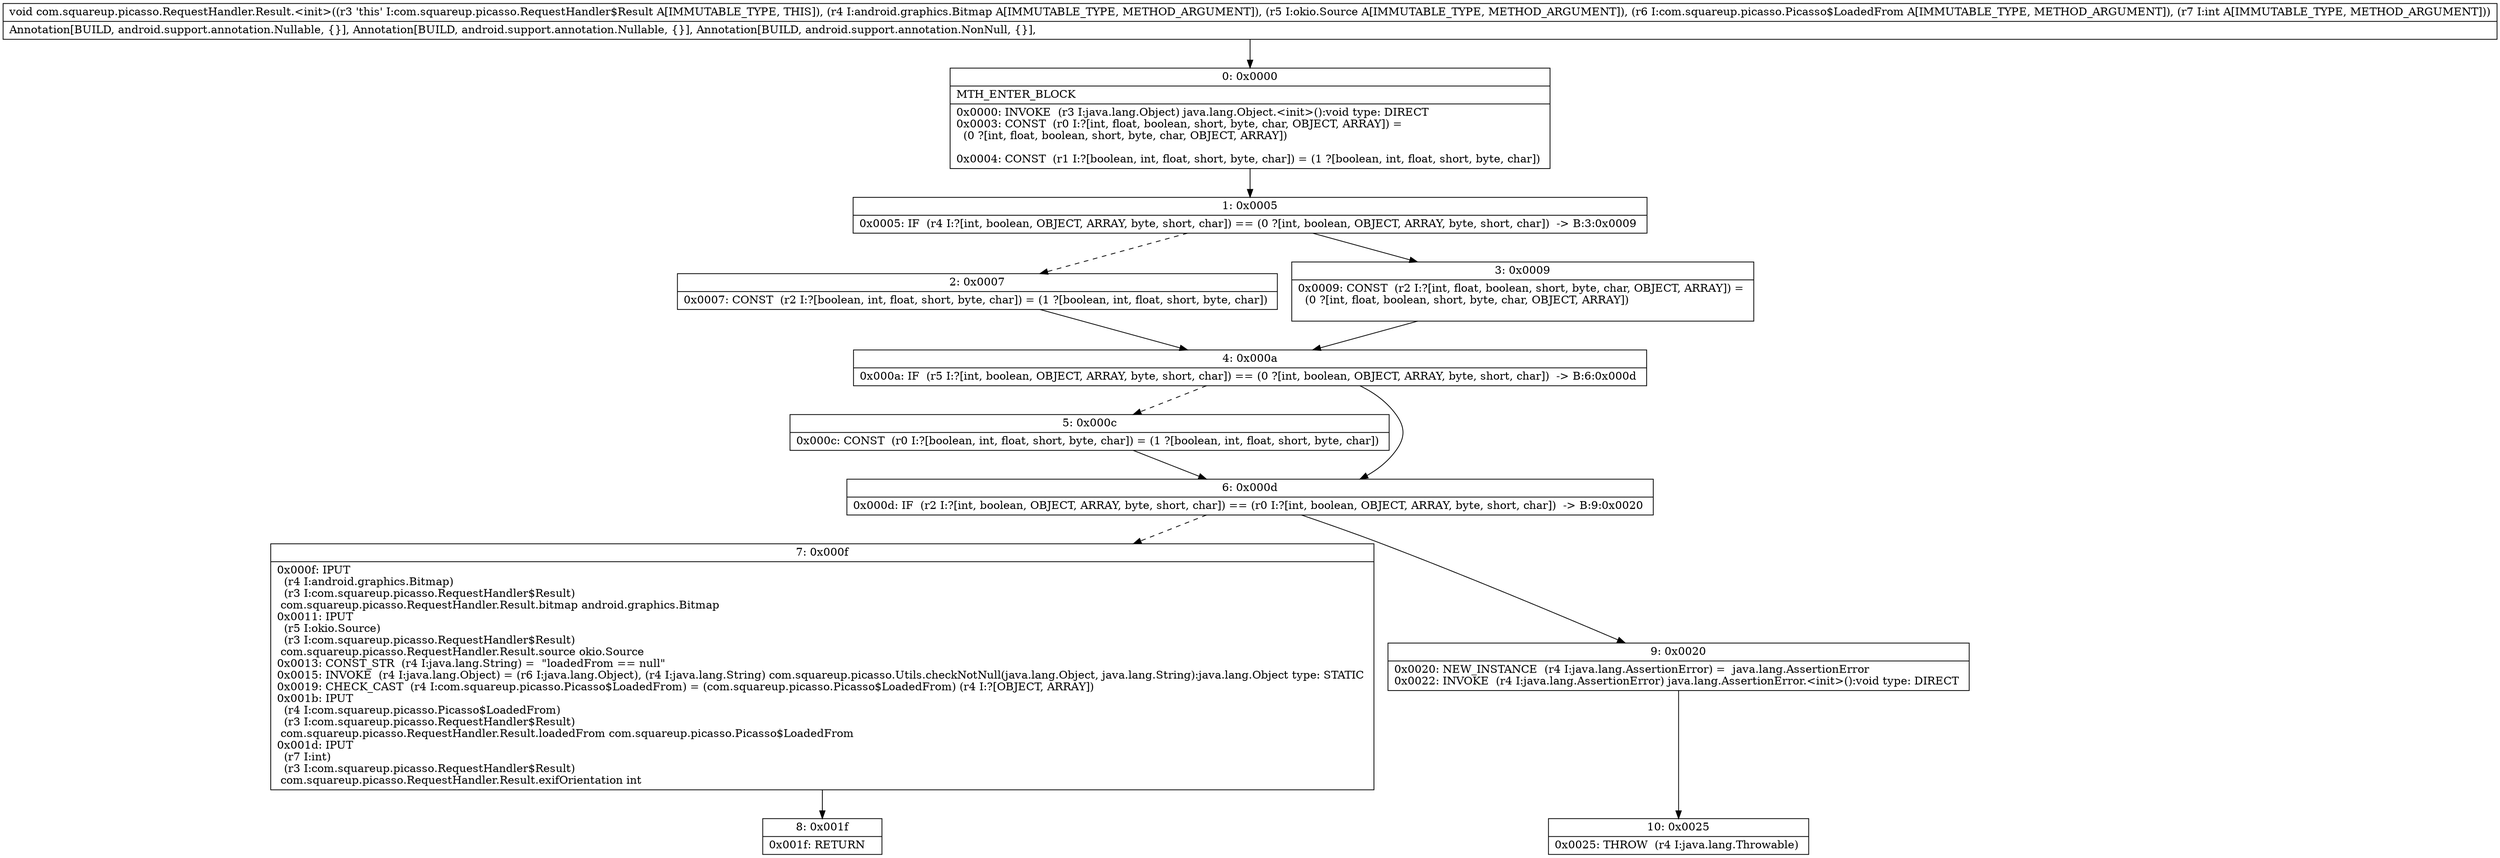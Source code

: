 digraph "CFG forcom.squareup.picasso.RequestHandler.Result.\<init\>(Landroid\/graphics\/Bitmap;Lokio\/Source;Lcom\/squareup\/picasso\/Picasso$LoadedFrom;I)V" {
Node_0 [shape=record,label="{0\:\ 0x0000|MTH_ENTER_BLOCK\l|0x0000: INVOKE  (r3 I:java.lang.Object) java.lang.Object.\<init\>():void type: DIRECT \l0x0003: CONST  (r0 I:?[int, float, boolean, short, byte, char, OBJECT, ARRAY]) = \l  (0 ?[int, float, boolean, short, byte, char, OBJECT, ARRAY])\l \l0x0004: CONST  (r1 I:?[boolean, int, float, short, byte, char]) = (1 ?[boolean, int, float, short, byte, char]) \l}"];
Node_1 [shape=record,label="{1\:\ 0x0005|0x0005: IF  (r4 I:?[int, boolean, OBJECT, ARRAY, byte, short, char]) == (0 ?[int, boolean, OBJECT, ARRAY, byte, short, char])  \-\> B:3:0x0009 \l}"];
Node_2 [shape=record,label="{2\:\ 0x0007|0x0007: CONST  (r2 I:?[boolean, int, float, short, byte, char]) = (1 ?[boolean, int, float, short, byte, char]) \l}"];
Node_3 [shape=record,label="{3\:\ 0x0009|0x0009: CONST  (r2 I:?[int, float, boolean, short, byte, char, OBJECT, ARRAY]) = \l  (0 ?[int, float, boolean, short, byte, char, OBJECT, ARRAY])\l \l}"];
Node_4 [shape=record,label="{4\:\ 0x000a|0x000a: IF  (r5 I:?[int, boolean, OBJECT, ARRAY, byte, short, char]) == (0 ?[int, boolean, OBJECT, ARRAY, byte, short, char])  \-\> B:6:0x000d \l}"];
Node_5 [shape=record,label="{5\:\ 0x000c|0x000c: CONST  (r0 I:?[boolean, int, float, short, byte, char]) = (1 ?[boolean, int, float, short, byte, char]) \l}"];
Node_6 [shape=record,label="{6\:\ 0x000d|0x000d: IF  (r2 I:?[int, boolean, OBJECT, ARRAY, byte, short, char]) == (r0 I:?[int, boolean, OBJECT, ARRAY, byte, short, char])  \-\> B:9:0x0020 \l}"];
Node_7 [shape=record,label="{7\:\ 0x000f|0x000f: IPUT  \l  (r4 I:android.graphics.Bitmap)\l  (r3 I:com.squareup.picasso.RequestHandler$Result)\l com.squareup.picasso.RequestHandler.Result.bitmap android.graphics.Bitmap \l0x0011: IPUT  \l  (r5 I:okio.Source)\l  (r3 I:com.squareup.picasso.RequestHandler$Result)\l com.squareup.picasso.RequestHandler.Result.source okio.Source \l0x0013: CONST_STR  (r4 I:java.lang.String) =  \"loadedFrom == null\" \l0x0015: INVOKE  (r4 I:java.lang.Object) = (r6 I:java.lang.Object), (r4 I:java.lang.String) com.squareup.picasso.Utils.checkNotNull(java.lang.Object, java.lang.String):java.lang.Object type: STATIC \l0x0019: CHECK_CAST  (r4 I:com.squareup.picasso.Picasso$LoadedFrom) = (com.squareup.picasso.Picasso$LoadedFrom) (r4 I:?[OBJECT, ARRAY]) \l0x001b: IPUT  \l  (r4 I:com.squareup.picasso.Picasso$LoadedFrom)\l  (r3 I:com.squareup.picasso.RequestHandler$Result)\l com.squareup.picasso.RequestHandler.Result.loadedFrom com.squareup.picasso.Picasso$LoadedFrom \l0x001d: IPUT  \l  (r7 I:int)\l  (r3 I:com.squareup.picasso.RequestHandler$Result)\l com.squareup.picasso.RequestHandler.Result.exifOrientation int \l}"];
Node_8 [shape=record,label="{8\:\ 0x001f|0x001f: RETURN   \l}"];
Node_9 [shape=record,label="{9\:\ 0x0020|0x0020: NEW_INSTANCE  (r4 I:java.lang.AssertionError) =  java.lang.AssertionError \l0x0022: INVOKE  (r4 I:java.lang.AssertionError) java.lang.AssertionError.\<init\>():void type: DIRECT \l}"];
Node_10 [shape=record,label="{10\:\ 0x0025|0x0025: THROW  (r4 I:java.lang.Throwable) \l}"];
MethodNode[shape=record,label="{void com.squareup.picasso.RequestHandler.Result.\<init\>((r3 'this' I:com.squareup.picasso.RequestHandler$Result A[IMMUTABLE_TYPE, THIS]), (r4 I:android.graphics.Bitmap A[IMMUTABLE_TYPE, METHOD_ARGUMENT]), (r5 I:okio.Source A[IMMUTABLE_TYPE, METHOD_ARGUMENT]), (r6 I:com.squareup.picasso.Picasso$LoadedFrom A[IMMUTABLE_TYPE, METHOD_ARGUMENT]), (r7 I:int A[IMMUTABLE_TYPE, METHOD_ARGUMENT]))  | Annotation[BUILD, android.support.annotation.Nullable, \{\}], Annotation[BUILD, android.support.annotation.Nullable, \{\}], Annotation[BUILD, android.support.annotation.NonNull, \{\}], \l}"];
MethodNode -> Node_0;
Node_0 -> Node_1;
Node_1 -> Node_2[style=dashed];
Node_1 -> Node_3;
Node_2 -> Node_4;
Node_3 -> Node_4;
Node_4 -> Node_5[style=dashed];
Node_4 -> Node_6;
Node_5 -> Node_6;
Node_6 -> Node_7[style=dashed];
Node_6 -> Node_9;
Node_7 -> Node_8;
Node_9 -> Node_10;
}

